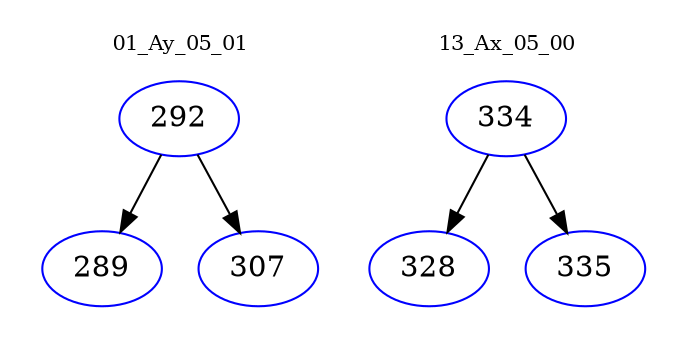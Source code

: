 digraph{
subgraph cluster_0 {
color = white
label = "01_Ay_05_01";
fontsize=10;
T0_292 [label="292", color="blue"]
T0_292 -> T0_289 [color="black"]
T0_289 [label="289", color="blue"]
T0_292 -> T0_307 [color="black"]
T0_307 [label="307", color="blue"]
}
subgraph cluster_1 {
color = white
label = "13_Ax_05_00";
fontsize=10;
T1_334 [label="334", color="blue"]
T1_334 -> T1_328 [color="black"]
T1_328 [label="328", color="blue"]
T1_334 -> T1_335 [color="black"]
T1_335 [label="335", color="blue"]
}
}
